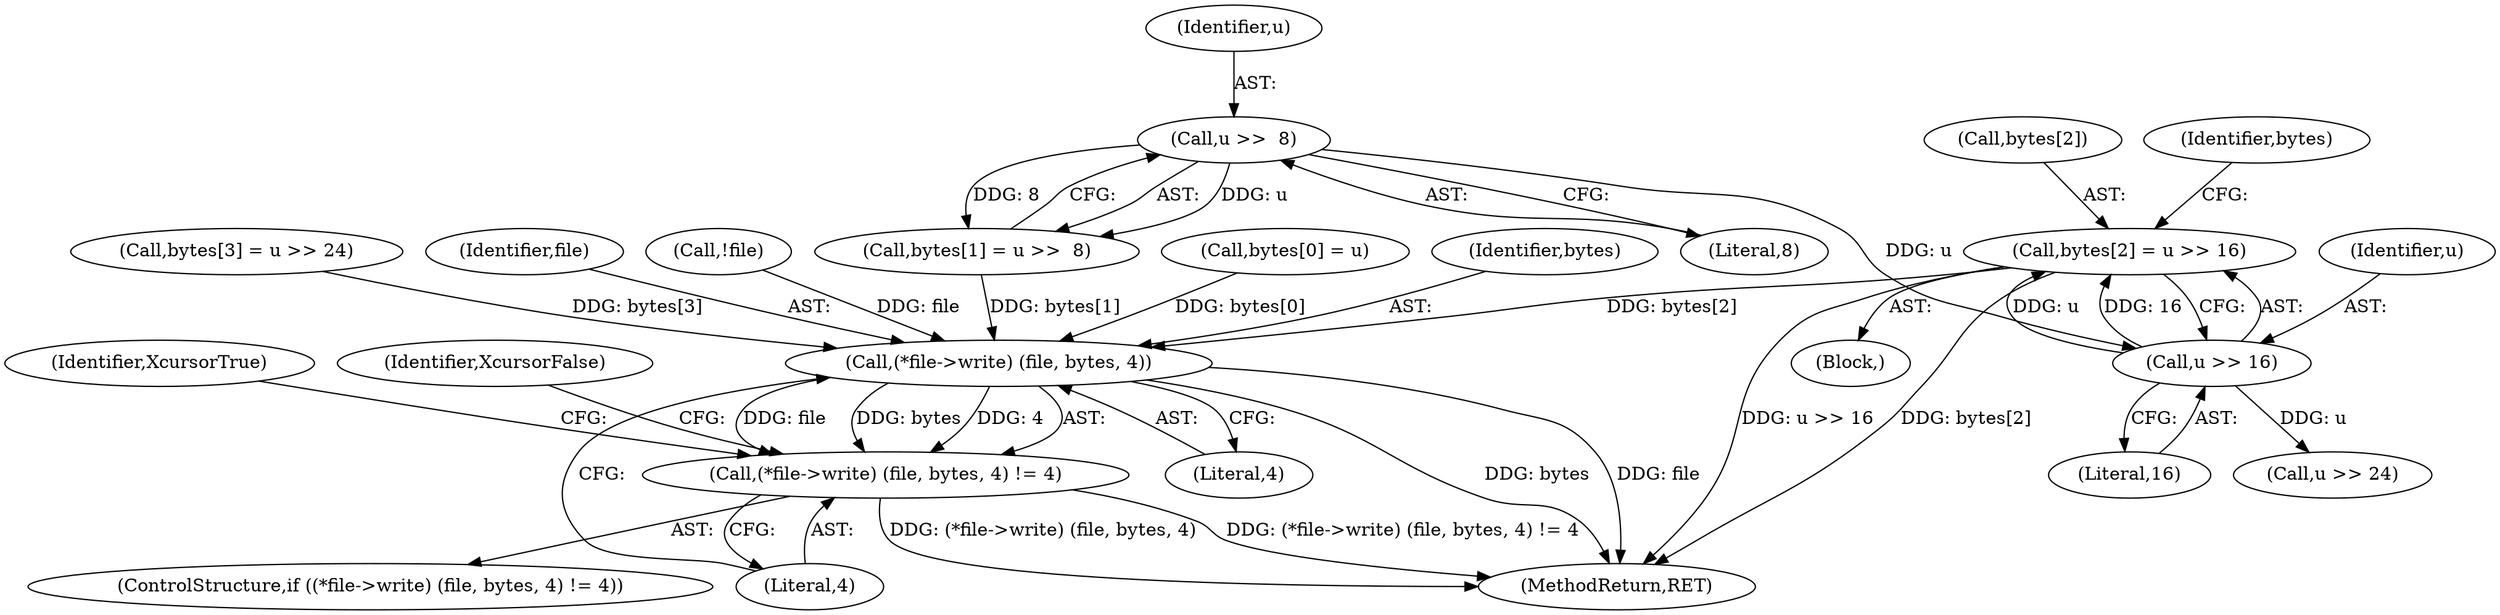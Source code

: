 digraph "0_xcursor_4794b5dd34688158fb51a2943032569d3780c4b8@array" {
"1000288" [label="(Call,bytes[2] = u >> 16)"];
"1000292" [label="(Call,u >> 16)"];
"1000285" [label="(Call,u >>  8)"];
"1000304" [label="(Call,(*file->write) (file, bytes, 4))"];
"1000303" [label="(Call,(*file->write) (file, bytes, 4) != 4)"];
"1000281" [label="(Call,bytes[1] = u >>  8)"];
"1000292" [label="(Call,u >> 16)"];
"1000288" [label="(Call,bytes[2] = u >> 16)"];
"1000276" [label="(Call,bytes[0] = u)"];
"1000269" [label="(Block,)"];
"1000299" [label="(Call,u >> 24)"];
"1000310" [label="(Identifier,XcursorFalse)"];
"1000307" [label="(Literal,4)"];
"1000293" [label="(Identifier,u)"];
"1000303" [label="(Call,(*file->write) (file, bytes, 4) != 4)"];
"1000286" [label="(Identifier,u)"];
"1000294" [label="(Literal,16)"];
"1000287" [label="(Literal,8)"];
"1000306" [label="(Identifier,bytes)"];
"1000289" [label="(Call,bytes[2])"];
"1000304" [label="(Call,(*file->write) (file, bytes, 4))"];
"1000312" [label="(Identifier,XcursorTrue)"];
"1000302" [label="(ControlStructure,if ((*file->write) (file, bytes, 4) != 4))"];
"1000295" [label="(Call,bytes[3] = u >> 24)"];
"1000308" [label="(Literal,4)"];
"1000305" [label="(Identifier,file)"];
"1000285" [label="(Call,u >>  8)"];
"1000297" [label="(Identifier,bytes)"];
"1000272" [label="(Call,!file)"];
"1001171" [label="(MethodReturn,RET)"];
"1000288" -> "1000269"  [label="AST: "];
"1000288" -> "1000292"  [label="CFG: "];
"1000289" -> "1000288"  [label="AST: "];
"1000292" -> "1000288"  [label="AST: "];
"1000297" -> "1000288"  [label="CFG: "];
"1000288" -> "1001171"  [label="DDG: u >> 16"];
"1000288" -> "1001171"  [label="DDG: bytes[2]"];
"1000292" -> "1000288"  [label="DDG: u"];
"1000292" -> "1000288"  [label="DDG: 16"];
"1000288" -> "1000304"  [label="DDG: bytes[2]"];
"1000292" -> "1000294"  [label="CFG: "];
"1000293" -> "1000292"  [label="AST: "];
"1000294" -> "1000292"  [label="AST: "];
"1000285" -> "1000292"  [label="DDG: u"];
"1000292" -> "1000299"  [label="DDG: u"];
"1000285" -> "1000281"  [label="AST: "];
"1000285" -> "1000287"  [label="CFG: "];
"1000286" -> "1000285"  [label="AST: "];
"1000287" -> "1000285"  [label="AST: "];
"1000281" -> "1000285"  [label="CFG: "];
"1000285" -> "1000281"  [label="DDG: u"];
"1000285" -> "1000281"  [label="DDG: 8"];
"1000304" -> "1000303"  [label="AST: "];
"1000304" -> "1000307"  [label="CFG: "];
"1000305" -> "1000304"  [label="AST: "];
"1000306" -> "1000304"  [label="AST: "];
"1000307" -> "1000304"  [label="AST: "];
"1000308" -> "1000304"  [label="CFG: "];
"1000304" -> "1001171"  [label="DDG: file"];
"1000304" -> "1001171"  [label="DDG: bytes"];
"1000304" -> "1000303"  [label="DDG: file"];
"1000304" -> "1000303"  [label="DDG: bytes"];
"1000304" -> "1000303"  [label="DDG: 4"];
"1000272" -> "1000304"  [label="DDG: file"];
"1000281" -> "1000304"  [label="DDG: bytes[1]"];
"1000295" -> "1000304"  [label="DDG: bytes[3]"];
"1000276" -> "1000304"  [label="DDG: bytes[0]"];
"1000303" -> "1000302"  [label="AST: "];
"1000303" -> "1000308"  [label="CFG: "];
"1000308" -> "1000303"  [label="AST: "];
"1000310" -> "1000303"  [label="CFG: "];
"1000312" -> "1000303"  [label="CFG: "];
"1000303" -> "1001171"  [label="DDG: (*file->write) (file, bytes, 4)"];
"1000303" -> "1001171"  [label="DDG: (*file->write) (file, bytes, 4) != 4"];
}
